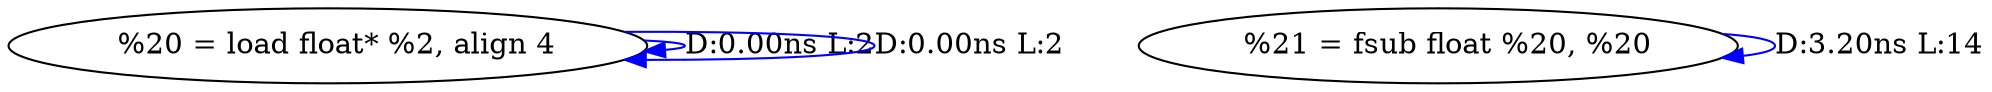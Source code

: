 digraph {
Node0x2ea8680[label="  %20 = load float* %2, align 4"];
Node0x2ea8680 -> Node0x2ea8680[label="D:0.00ns L:2",color=blue];
Node0x2ea8680 -> Node0x2ea8680[label="D:0.00ns L:2",color=blue];
Node0x2ea8760[label="  %21 = fsub float %20, %20"];
Node0x2ea8760 -> Node0x2ea8760[label="D:3.20ns L:14",color=blue];
}
